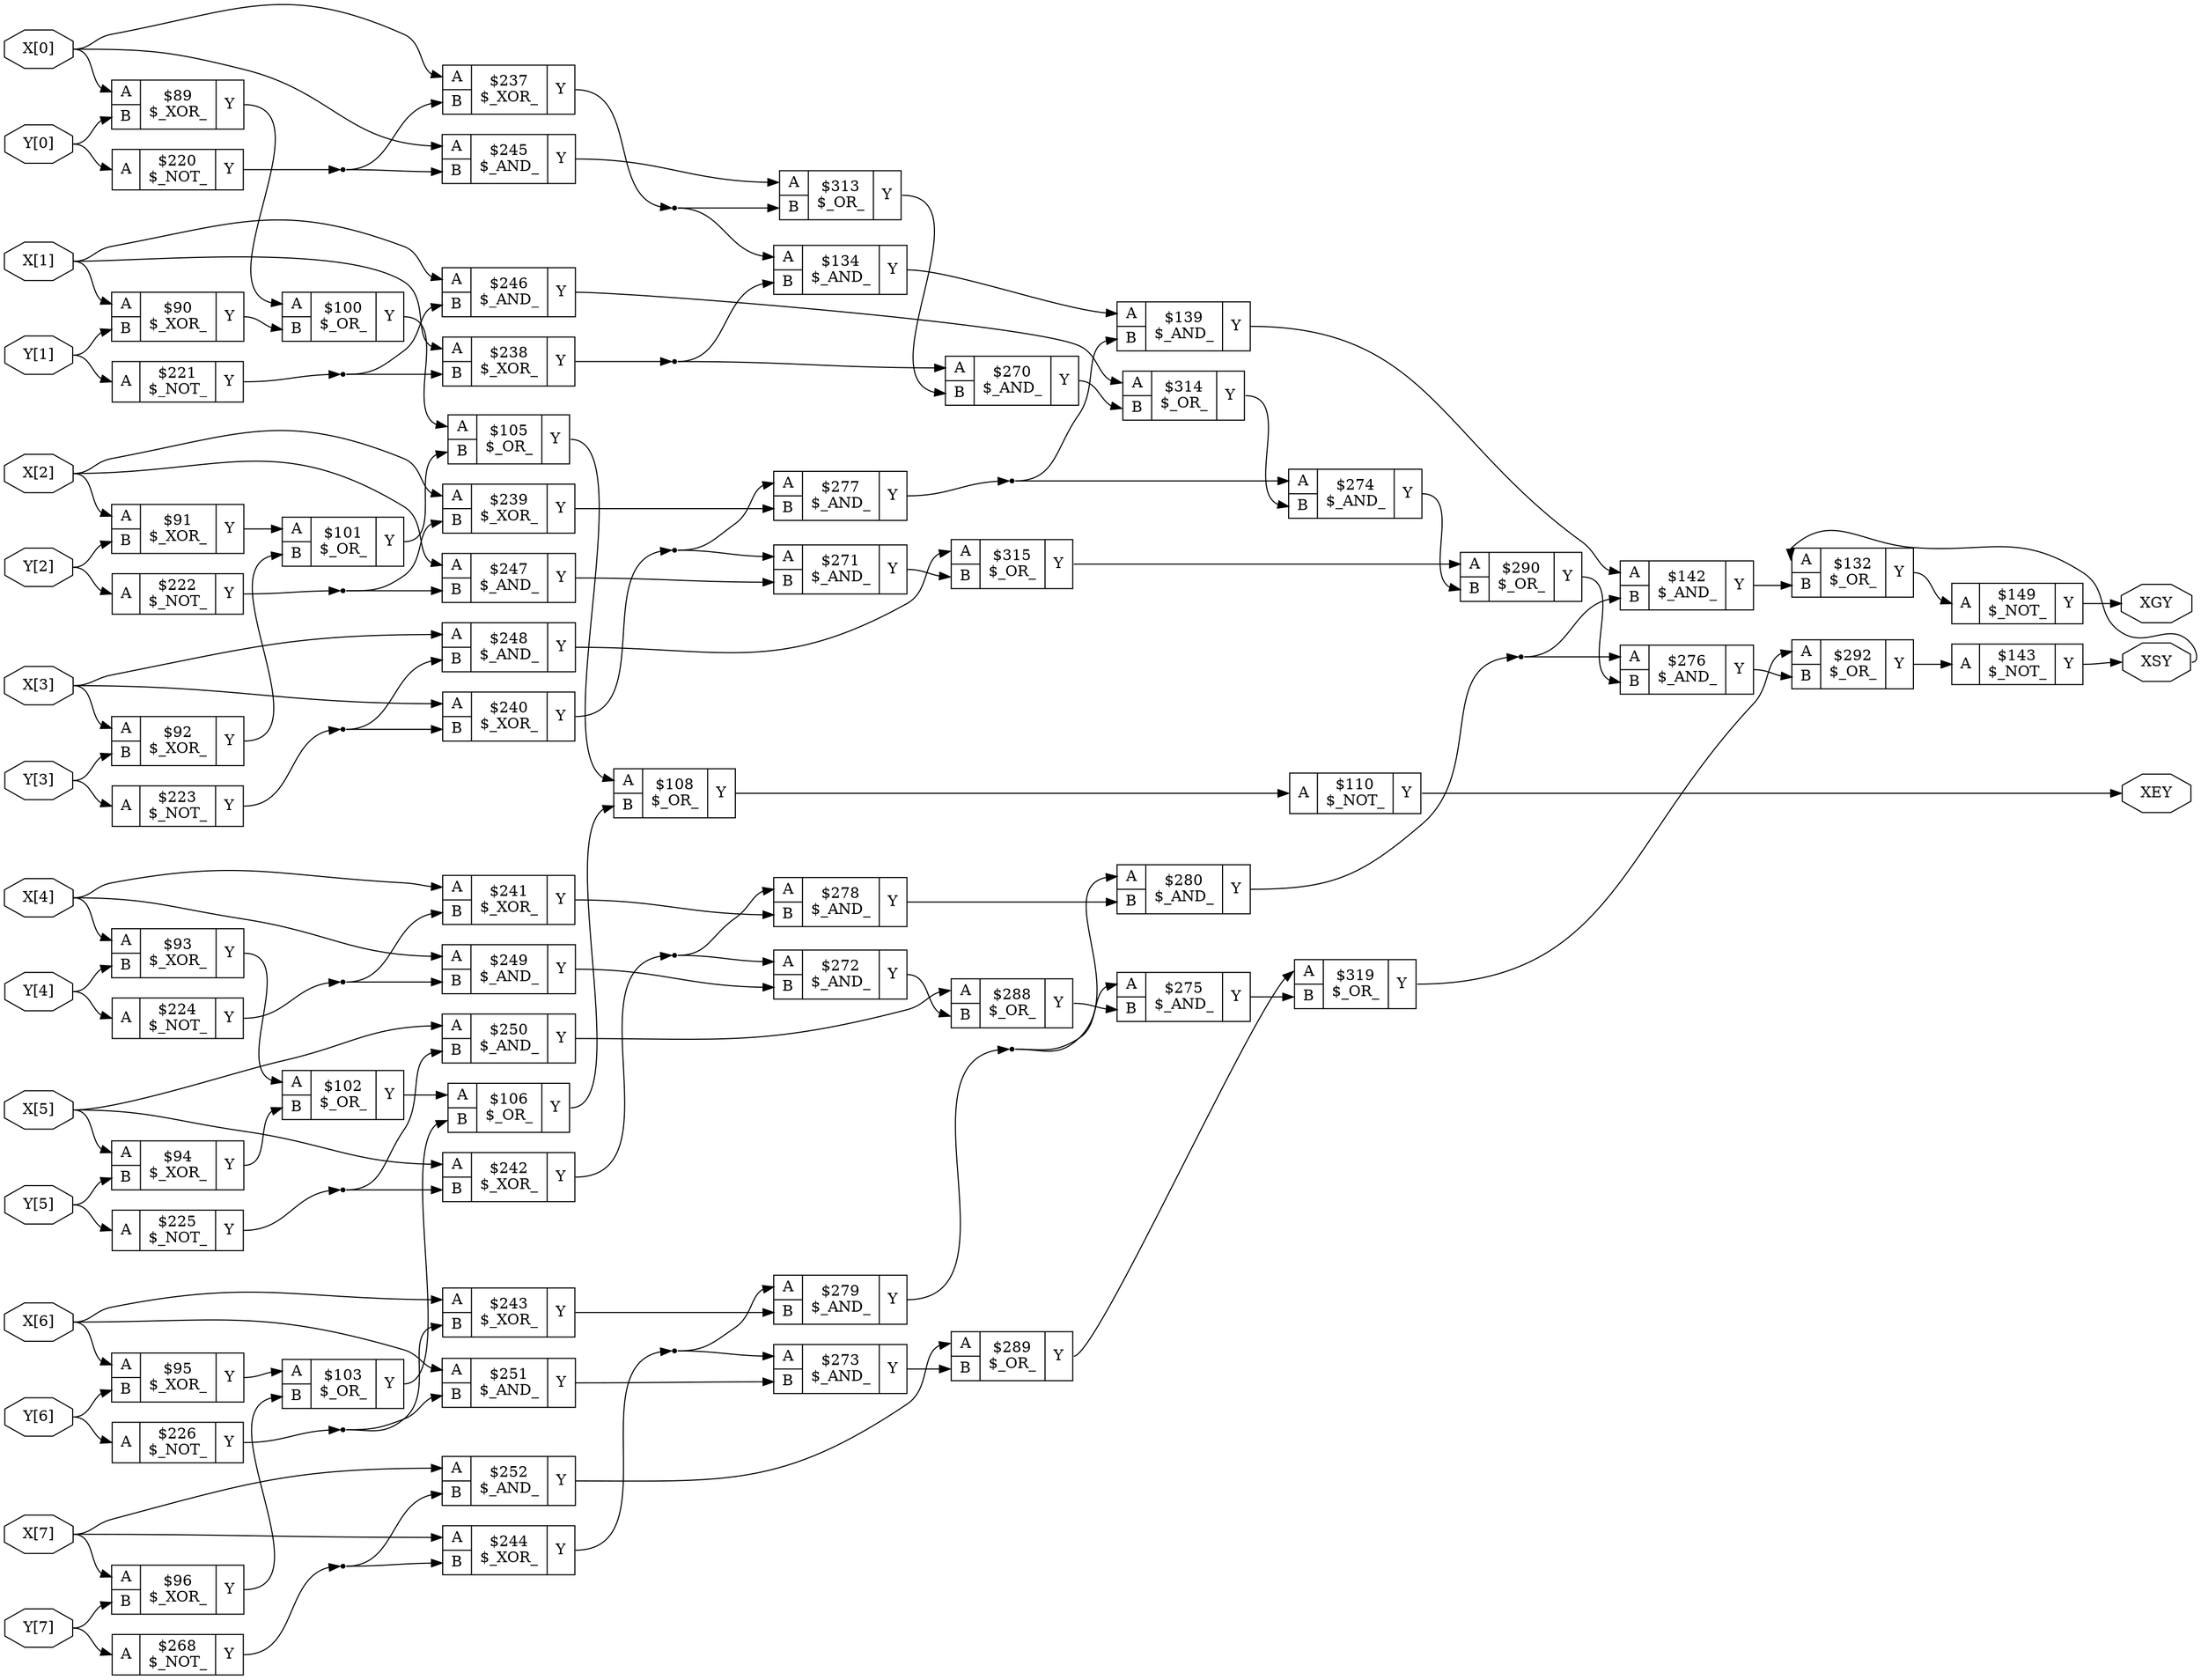 digraph "compare_n" {
rankdir="LR";
remincross=true;
n63 [ shape=octagon, label="XEY", color="black", fontcolor="black" ];
n64 [ shape=octagon, label="XGY", color="black", fontcolor="black" ];
n65 [ shape=octagon, label="XSY", color="black", fontcolor="black" ];
n66 [ shape=octagon, label="X[0]", color="black", fontcolor="black" ];
n67 [ shape=octagon, label="X[1]", color="black", fontcolor="black" ];
n68 [ shape=octagon, label="X[2]", color="black", fontcolor="black" ];
n69 [ shape=octagon, label="X[3]", color="black", fontcolor="black" ];
n70 [ shape=octagon, label="X[4]", color="black", fontcolor="black" ];
n71 [ shape=octagon, label="X[5]", color="black", fontcolor="black" ];
n72 [ shape=octagon, label="X[6]", color="black", fontcolor="black" ];
n73 [ shape=octagon, label="X[7]", color="black", fontcolor="black" ];
n74 [ shape=octagon, label="Y[0]", color="black", fontcolor="black" ];
n75 [ shape=octagon, label="Y[1]", color="black", fontcolor="black" ];
n76 [ shape=octagon, label="Y[2]", color="black", fontcolor="black" ];
n77 [ shape=octagon, label="Y[3]", color="black", fontcolor="black" ];
n78 [ shape=octagon, label="Y[4]", color="black", fontcolor="black" ];
n79 [ shape=octagon, label="Y[5]", color="black", fontcolor="black" ];
n80 [ shape=octagon, label="Y[6]", color="black", fontcolor="black" ];
n81 [ shape=octagon, label="Y[7]", color="black", fontcolor="black" ];
{ rank="source"; n66; n67; n68; n69; n70; n71; n72; n73; n74; n75; n76; n77; n78; n79; n80; n81;}
{ rank="sink"; n63; n64; n65;}
c85 [ shape=record, label="{{<p82> A|<p83> B}|$100\n$_OR_|{<p84> Y}}" ];
c86 [ shape=record, label="{{<p82> A|<p83> B}|$101\n$_OR_|{<p84> Y}}" ];
c87 [ shape=record, label="{{<p82> A|<p83> B}|$102\n$_OR_|{<p84> Y}}" ];
c88 [ shape=record, label="{{<p82> A|<p83> B}|$103\n$_OR_|{<p84> Y}}" ];
c89 [ shape=record, label="{{<p82> A|<p83> B}|$105\n$_OR_|{<p84> Y}}" ];
c90 [ shape=record, label="{{<p82> A|<p83> B}|$106\n$_OR_|{<p84> Y}}" ];
c91 [ shape=record, label="{{<p82> A|<p83> B}|$108\n$_OR_|{<p84> Y}}" ];
c92 [ shape=record, label="{{<p82> A|<p83> B}|$134\n$_AND_|{<p84> Y}}" ];
c93 [ shape=record, label="{{<p82> A|<p83> B}|$139\n$_AND_|{<p84> Y}}" ];
c94 [ shape=record, label="{{<p82> A|<p83> B}|$142\n$_AND_|{<p84> Y}}" ];
c95 [ shape=record, label="{{<p82> A}|$110\n$_NOT_|{<p84> Y}}" ];
c96 [ shape=record, label="{{<p82> A}|$143\n$_NOT_|{<p84> Y}}" ];
c97 [ shape=record, label="{{<p82> A}|$149\n$_NOT_|{<p84> Y}}" ];
c98 [ shape=record, label="{{<p82> A}|$220\n$_NOT_|{<p84> Y}}" ];
c99 [ shape=record, label="{{<p82> A}|$221\n$_NOT_|{<p84> Y}}" ];
c100 [ shape=record, label="{{<p82> A}|$222\n$_NOT_|{<p84> Y}}" ];
c101 [ shape=record, label="{{<p82> A}|$223\n$_NOT_|{<p84> Y}}" ];
c102 [ shape=record, label="{{<p82> A}|$224\n$_NOT_|{<p84> Y}}" ];
c103 [ shape=record, label="{{<p82> A}|$225\n$_NOT_|{<p84> Y}}" ];
c104 [ shape=record, label="{{<p82> A}|$226\n$_NOT_|{<p84> Y}}" ];
c105 [ shape=record, label="{{<p82> A}|$268\n$_NOT_|{<p84> Y}}" ];
c106 [ shape=record, label="{{<p82> A|<p83> B}|$132\n$_OR_|{<p84> Y}}" ];
c107 [ shape=record, label="{{<p82> A|<p83> B}|$237\n$_XOR_|{<p84> Y}}" ];
c108 [ shape=record, label="{{<p82> A|<p83> B}|$238\n$_XOR_|{<p84> Y}}" ];
c109 [ shape=record, label="{{<p82> A|<p83> B}|$239\n$_XOR_|{<p84> Y}}" ];
c110 [ shape=record, label="{{<p82> A|<p83> B}|$240\n$_XOR_|{<p84> Y}}" ];
c111 [ shape=record, label="{{<p82> A|<p83> B}|$241\n$_XOR_|{<p84> Y}}" ];
c112 [ shape=record, label="{{<p82> A|<p83> B}|$242\n$_XOR_|{<p84> Y}}" ];
c113 [ shape=record, label="{{<p82> A|<p83> B}|$243\n$_XOR_|{<p84> Y}}" ];
c114 [ shape=record, label="{{<p82> A|<p83> B}|$244\n$_XOR_|{<p84> Y}}" ];
c115 [ shape=record, label="{{<p82> A|<p83> B}|$245\n$_AND_|{<p84> Y}}" ];
c116 [ shape=record, label="{{<p82> A|<p83> B}|$246\n$_AND_|{<p84> Y}}" ];
c117 [ shape=record, label="{{<p82> A|<p83> B}|$247\n$_AND_|{<p84> Y}}" ];
c118 [ shape=record, label="{{<p82> A|<p83> B}|$248\n$_AND_|{<p84> Y}}" ];
c119 [ shape=record, label="{{<p82> A|<p83> B}|$249\n$_AND_|{<p84> Y}}" ];
c120 [ shape=record, label="{{<p82> A|<p83> B}|$250\n$_AND_|{<p84> Y}}" ];
c121 [ shape=record, label="{{<p82> A|<p83> B}|$251\n$_AND_|{<p84> Y}}" ];
c122 [ shape=record, label="{{<p82> A|<p83> B}|$252\n$_AND_|{<p84> Y}}" ];
c123 [ shape=record, label="{{<p82> A|<p83> B}|$270\n$_AND_|{<p84> Y}}" ];
c124 [ shape=record, label="{{<p82> A|<p83> B}|$271\n$_AND_|{<p84> Y}}" ];
c125 [ shape=record, label="{{<p82> A|<p83> B}|$272\n$_AND_|{<p84> Y}}" ];
c126 [ shape=record, label="{{<p82> A|<p83> B}|$273\n$_AND_|{<p84> Y}}" ];
c127 [ shape=record, label="{{<p82> A|<p83> B}|$274\n$_AND_|{<p84> Y}}" ];
c128 [ shape=record, label="{{<p82> A|<p83> B}|$275\n$_AND_|{<p84> Y}}" ];
c129 [ shape=record, label="{{<p82> A|<p83> B}|$276\n$_AND_|{<p84> Y}}" ];
c130 [ shape=record, label="{{<p82> A|<p83> B}|$277\n$_AND_|{<p84> Y}}" ];
c131 [ shape=record, label="{{<p82> A|<p83> B}|$278\n$_AND_|{<p84> Y}}" ];
c132 [ shape=record, label="{{<p82> A|<p83> B}|$279\n$_AND_|{<p84> Y}}" ];
c133 [ shape=record, label="{{<p82> A|<p83> B}|$280\n$_AND_|{<p84> Y}}" ];
c134 [ shape=record, label="{{<p82> A|<p83> B}|$288\n$_OR_|{<p84> Y}}" ];
c135 [ shape=record, label="{{<p82> A|<p83> B}|$289\n$_OR_|{<p84> Y}}" ];
c136 [ shape=record, label="{{<p82> A|<p83> B}|$290\n$_OR_|{<p84> Y}}" ];
c137 [ shape=record, label="{{<p82> A|<p83> B}|$292\n$_OR_|{<p84> Y}}" ];
c138 [ shape=record, label="{{<p82> A|<p83> B}|$313\n$_OR_|{<p84> Y}}" ];
c139 [ shape=record, label="{{<p82> A|<p83> B}|$314\n$_OR_|{<p84> Y}}" ];
c140 [ shape=record, label="{{<p82> A|<p83> B}|$315\n$_OR_|{<p84> Y}}" ];
c141 [ shape=record, label="{{<p82> A|<p83> B}|$319\n$_OR_|{<p84> Y}}" ];
c142 [ shape=record, label="{{<p82> A|<p83> B}|$89\n$_XOR_|{<p84> Y}}" ];
c143 [ shape=record, label="{{<p82> A|<p83> B}|$90\n$_XOR_|{<p84> Y}}" ];
c144 [ shape=record, label="{{<p82> A|<p83> B}|$91\n$_XOR_|{<p84> Y}}" ];
c145 [ shape=record, label="{{<p82> A|<p83> B}|$92\n$_XOR_|{<p84> Y}}" ];
c146 [ shape=record, label="{{<p82> A|<p83> B}|$93\n$_XOR_|{<p84> Y}}" ];
c147 [ shape=record, label="{{<p82> A|<p83> B}|$94\n$_XOR_|{<p84> Y}}" ];
c148 [ shape=record, label="{{<p82> A|<p83> B}|$95\n$_XOR_|{<p84> Y}}" ];
c149 [ shape=record, label="{{<p82> A|<p83> B}|$96\n$_XOR_|{<p84> Y}}" ];
c89:p84:e -> c91:p82:w [color="black", label=""];
c86:p84:e -> c89:p83:w [color="black", label=""];
c87:p84:e -> c90:p82:w [color="black", label=""];
c88:p84:e -> c90:p83:w [color="black", label=""];
c142:p84:e -> c85:p82:w [color="black", label=""];
c143:p84:e -> c85:p83:w [color="black", label=""];
c144:p84:e -> c86:p82:w [color="black", label=""];
c145:p84:e -> c86:p83:w [color="black", label=""];
c146:p84:e -> c87:p82:w [color="black", label=""];
c147:p84:e -> c87:p83:w [color="black", label=""];
c148:p84:e -> c88:p82:w [color="black", label=""];
c90:p84:e -> c91:p83:w [color="black", label=""];
c149:p84:e -> c88:p83:w [color="black", label=""];
c91:p84:e -> c95:p82:w [color="black", label=""];
n22 [ shape=point ];
c98:p84:e -> n22:w [color="black", label=""];
n22:e -> c107:p83:w [color="black", label=""];
n22:e -> c115:p83:w [color="black", label=""];
n23 [ shape=point ];
c99:p84:e -> n23:w [color="black", label=""];
n23:e -> c108:p83:w [color="black", label=""];
n23:e -> c116:p83:w [color="black", label=""];
n24 [ shape=point ];
c100:p84:e -> n24:w [color="black", label=""];
n24:e -> c109:p83:w [color="black", label=""];
n24:e -> c117:p83:w [color="black", label=""];
n25 [ shape=point ];
c101:p84:e -> n25:w [color="black", label=""];
n25:e -> c110:p83:w [color="black", label=""];
n25:e -> c118:p83:w [color="black", label=""];
n26 [ shape=point ];
c102:p84:e -> n26:w [color="black", label=""];
n26:e -> c111:p83:w [color="black", label=""];
n26:e -> c119:p83:w [color="black", label=""];
n27 [ shape=point ];
c103:p84:e -> n27:w [color="black", label=""];
n27:e -> c112:p83:w [color="black", label=""];
n27:e -> c120:p83:w [color="black", label=""];
n28 [ shape=point ];
c104:p84:e -> n28:w [color="black", label=""];
n28:e -> c113:p83:w [color="black", label=""];
n28:e -> c121:p83:w [color="black", label=""];
n29 [ shape=point ];
c105:p84:e -> n29:w [color="black", label=""];
n29:e -> c114:p83:w [color="black", label=""];
n29:e -> c122:p83:w [color="black", label=""];
c92:p84:e -> c93:p82:w [color="black", label=""];
c138:p84:e -> c123:p83:w [color="black", label=""];
c139:p84:e -> c127:p83:w [color="black", label=""];
c136:p84:e -> c129:p83:w [color="black", label=""];
c137:p84:e -> c96:p82:w [color="black", label=""];
n34 [ shape=point ];
c107:p84:e -> n34:w [color="black", label=""];
n34:e -> c138:p83:w [color="black", label=""];
n34:e -> c92:p82:w [color="black", label=""];
n35 [ shape=point ];
c108:p84:e -> n35:w [color="black", label=""];
n35:e -> c123:p82:w [color="black", label=""];
n35:e -> c92:p83:w [color="black", label=""];
c109:p84:e -> c130:p83:w [color="black", label=""];
n37 [ shape=point ];
c110:p84:e -> n37:w [color="black", label=""];
n37:e -> c124:p82:w [color="black", label=""];
n37:e -> c130:p82:w [color="black", label=""];
c111:p84:e -> c131:p83:w [color="black", label=""];
n39 [ shape=point ];
c112:p84:e -> n39:w [color="black", label=""];
n39:e -> c125:p82:w [color="black", label=""];
n39:e -> c131:p82:w [color="black", label=""];
n4 [ shape=point ];
c130:p84:e -> n4:w [color="black", label=""];
n4:e -> c127:p82:w [color="black", label=""];
n4:e -> c93:p83:w [color="black", label=""];
c113:p84:e -> c132:p83:w [color="black", label=""];
n41 [ shape=point ];
c114:p84:e -> n41:w [color="black", label=""];
n41:e -> c126:p82:w [color="black", label=""];
n41:e -> c132:p82:w [color="black", label=""];
c115:p84:e -> c138:p82:w [color="black", label=""];
c116:p84:e -> c139:p82:w [color="black", label=""];
c117:p84:e -> c124:p83:w [color="black", label=""];
c118:p84:e -> c140:p82:w [color="black", label=""];
c119:p84:e -> c125:p83:w [color="black", label=""];
c120:p84:e -> c134:p82:w [color="black", label=""];
c121:p84:e -> c126:p83:w [color="black", label=""];
c122:p84:e -> c135:p82:w [color="black", label=""];
c131:p84:e -> c133:p83:w [color="black", label=""];
c94:p84:e -> c106:p83:w [color="black", label=""];
c106:p84:e -> c97:p82:w [color="black", label=""];
c123:p84:e -> c139:p83:w [color="black", label=""];
c124:p84:e -> c140:p83:w [color="black", label=""];
c125:p84:e -> c134:p83:w [color="black", label=""];
c126:p84:e -> c135:p83:w [color="black", label=""];
c127:p84:e -> c136:p83:w [color="black", label=""];
c128:p84:e -> c141:p83:w [color="black", label=""];
c129:p84:e -> c137:p83:w [color="black", label=""];
c140:p84:e -> c136:p82:w [color="black", label=""];
n6 [ shape=point ];
c132:p84:e -> n6:w [color="black", label=""];
n6:e -> c128:p82:w [color="black", label=""];
n6:e -> c133:p82:w [color="black", label=""];
c134:p84:e -> c128:p83:w [color="black", label=""];
c135:p84:e -> c141:p82:w [color="black", label=""];
c141:p84:e -> c137:p82:w [color="black", label=""];
c95:p84:e -> n63:w [color="black", label=""];
c97:p84:e -> n64:w [color="black", label=""];
c96:p84:e -> n65:w [color="black", label=""];
n65:e -> c106:p82:w [color="black", label=""];
n66:e -> c107:p82:w [color="black", label=""];
n66:e -> c115:p82:w [color="black", label=""];
n66:e -> c142:p82:w [color="black", label=""];
n67:e -> c108:p82:w [color="black", label=""];
n67:e -> c116:p82:w [color="black", label=""];
n67:e -> c143:p82:w [color="black", label=""];
n68:e -> c109:p82:w [color="black", label=""];
n68:e -> c117:p82:w [color="black", label=""];
n68:e -> c144:p82:w [color="black", label=""];
n69:e -> c110:p82:w [color="black", label=""];
n69:e -> c118:p82:w [color="black", label=""];
n69:e -> c145:p82:w [color="black", label=""];
c93:p84:e -> c94:p82:w [color="black", label=""];
n70:e -> c111:p82:w [color="black", label=""];
n70:e -> c119:p82:w [color="black", label=""];
n70:e -> c146:p82:w [color="black", label=""];
n71:e -> c112:p82:w [color="black", label=""];
n71:e -> c120:p82:w [color="black", label=""];
n71:e -> c147:p82:w [color="black", label=""];
n72:e -> c113:p82:w [color="black", label=""];
n72:e -> c121:p82:w [color="black", label=""];
n72:e -> c148:p82:w [color="black", label=""];
n73:e -> c114:p82:w [color="black", label=""];
n73:e -> c122:p82:w [color="black", label=""];
n73:e -> c149:p82:w [color="black", label=""];
n74:e -> c142:p83:w [color="black", label=""];
n74:e -> c98:p82:w [color="black", label=""];
n75:e -> c143:p83:w [color="black", label=""];
n75:e -> c99:p82:w [color="black", label=""];
n76:e -> c100:p82:w [color="black", label=""];
n76:e -> c144:p83:w [color="black", label=""];
n77:e -> c101:p82:w [color="black", label=""];
n77:e -> c145:p83:w [color="black", label=""];
n78:e -> c102:p82:w [color="black", label=""];
n78:e -> c146:p83:w [color="black", label=""];
n79:e -> c103:p82:w [color="black", label=""];
n79:e -> c147:p83:w [color="black", label=""];
n8 [ shape=point ];
c133:p84:e -> n8:w [color="black", label=""];
n8:e -> c129:p82:w [color="black", label=""];
n8:e -> c94:p83:w [color="black", label=""];
n80:e -> c104:p82:w [color="black", label=""];
n80:e -> c148:p83:w [color="black", label=""];
n81:e -> c105:p82:w [color="black", label=""];
n81:e -> c149:p83:w [color="black", label=""];
c85:p84:e -> c89:p82:w [color="black", label=""];
}
